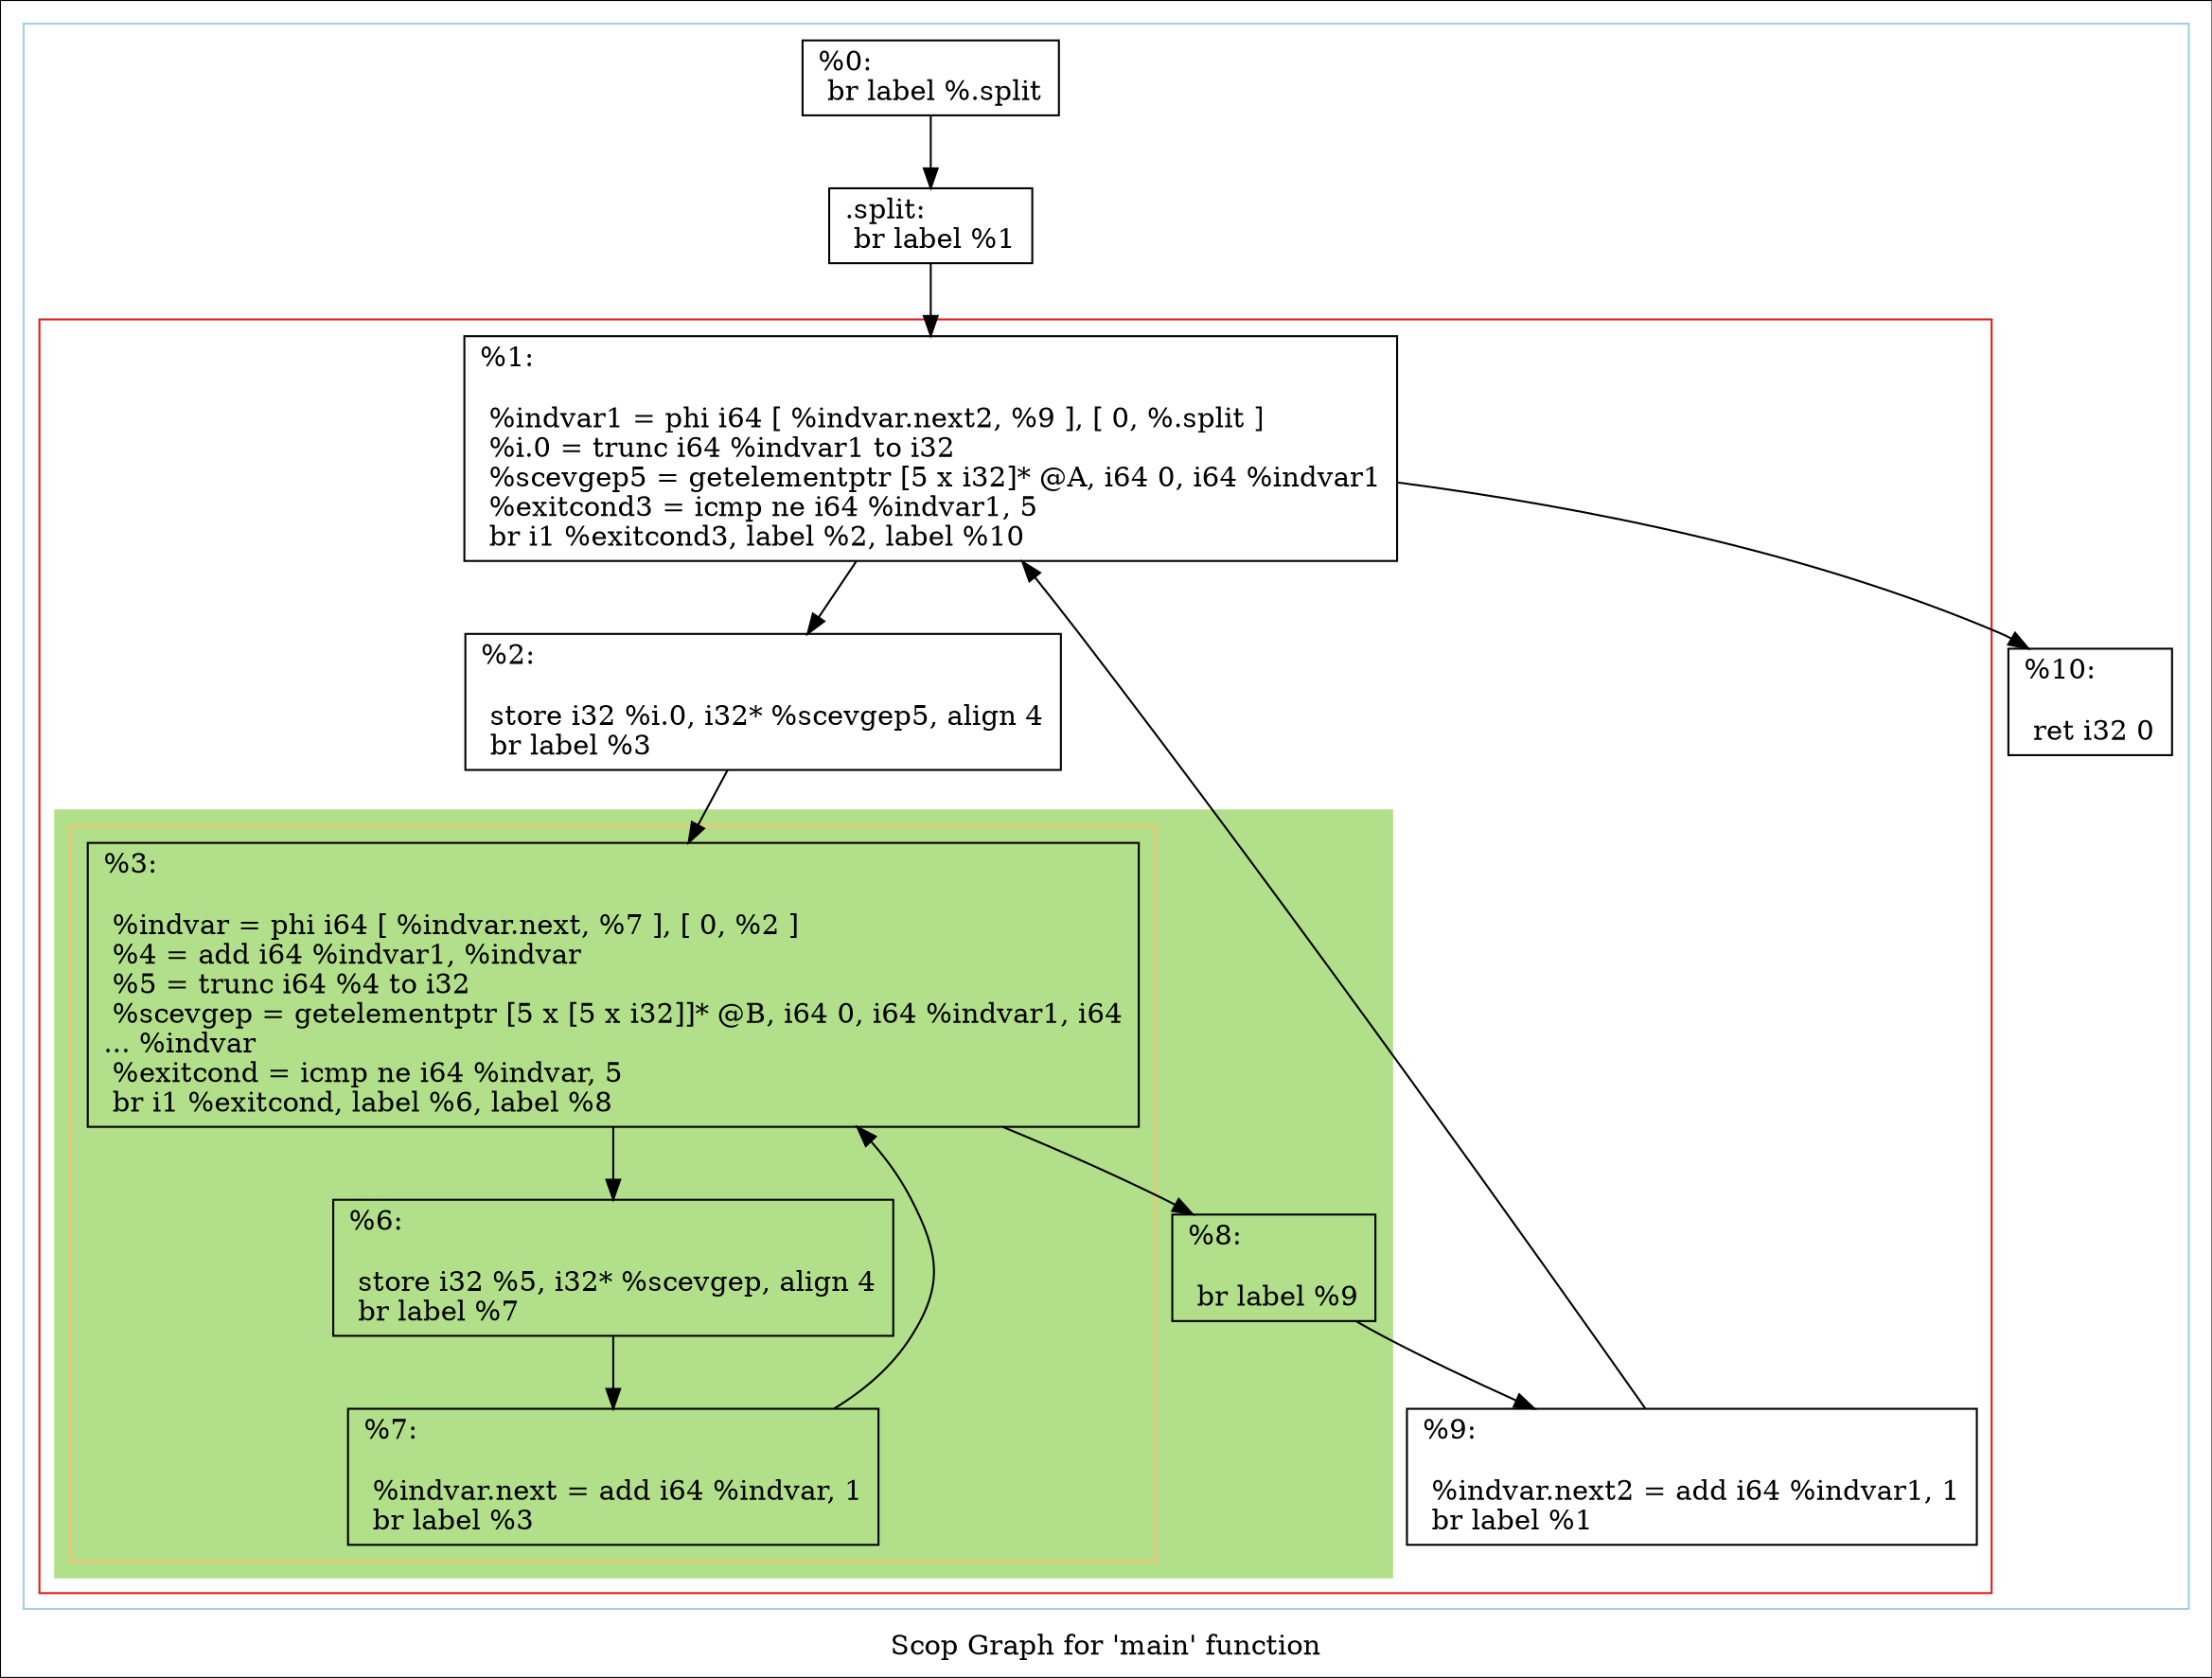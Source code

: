 digraph "Scop Graph for 'main' function" {
	label="Scop Graph for 'main' function";

	Node0x933840 [shape=record,label="{%0:\l  br label %.split\l}"];
	Node0x933840 -> Node0x9339c0;
	Node0x9339c0 [shape=record,label="{.split:                                           \l  br label %1\l}"];
	Node0x9339c0 -> Node0x933de0;
	Node0x933de0 [shape=record,label="{%1:\l\l  %indvar1 = phi i64 [ %indvar.next2, %9 ], [ 0, %.split ]\l  %i.0 = trunc i64 %indvar1 to i32\l  %scevgep5 = getelementptr [5 x i32]* @A, i64 0, i64 %indvar1\l  %exitcond3 = icmp ne i64 %indvar1, 5\l  br i1 %exitcond3, label %2, label %10\l}"];
	Node0x933de0 -> Node0x933990;
	Node0x933de0 -> Node0x9338e0;
	Node0x933990 [shape=record,label="{%2:\l\l  store i32 %i.0, i32* %scevgep5, align 4\l  br label %3\l}"];
	Node0x933990 -> Node0x933b00;
	Node0x933b00 [shape=record,label="{%3:\l\l  %indvar = phi i64 [ %indvar.next, %7 ], [ 0, %2 ]\l  %4 = add i64 %indvar1, %indvar\l  %5 = trunc i64 %4 to i32\l  %scevgep = getelementptr [5 x [5 x i32]]* @B, i64 0, i64 %indvar1, i64\l... %indvar\l  %exitcond = icmp ne i64 %indvar, 5\l  br i1 %exitcond, label %6, label %8\l}"];
	Node0x933b00 -> Node0x933b60;
	Node0x933b00 -> Node0x933bc0;
	Node0x933b60 [shape=record,label="{%6:\l\l  store i32 %5, i32* %scevgep, align 4\l  br label %7\l}"];
	Node0x933b60 -> Node0x937a60;
	Node0x937a60 [shape=record,label="{%7:\l\l  %indvar.next = add i64 %indvar, 1\l  br label %3\l}"];
	Node0x937a60 -> Node0x933b00[constraint=false];
	Node0x933bc0 [shape=record,label="{%8:\l\l  br label %9\l}"];
	Node0x933bc0 -> Node0x937ed0;
	Node0x937ed0 [shape=record,label="{%9:\l\l  %indvar.next2 = add i64 %indvar1, 1\l  br label %1\l}"];
	Node0x937ed0 -> Node0x933de0[constraint=false];
	Node0x9338e0 [shape=record,label="{%10:\l\l  ret i32 0\l}"];
	colorscheme = "paired12"
        subgraph cluster_0x932ba0 {
          label = "";
          style = solid;
          color = 1
          subgraph cluster_0x934290 {
            label = "";
            style = solid;
            color = 6
            subgraph cluster_0x9339e0 {
              label = "";
              style = filled;
              color = 3              subgraph cluster_0x933e00 {
                label = "";
                style = solid;
                color = 7
                Node0x933b00;
                Node0x933b60;
                Node0x937a60;
              }
              Node0x933bc0;
            }
            Node0x933de0;
            Node0x933990;
            Node0x937ed0;
          }
          Node0x933840;
          Node0x9339c0;
          Node0x9338e0;
        }
}
